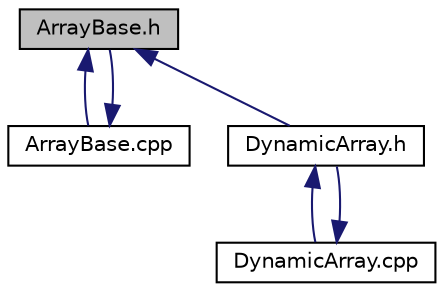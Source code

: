 digraph "ArrayBase.h"
{
  edge [fontname="Helvetica",fontsize="10",labelfontname="Helvetica",labelfontsize="10"];
  node [fontname="Helvetica",fontsize="10",shape=record];
  Node1 [label="ArrayBase.h",height=0.2,width=0.4,color="black", fillcolor="grey75", style="filled", fontcolor="black"];
  Node1 -> Node2 [dir="back",color="midnightblue",fontsize="10",style="solid",fontname="Helvetica"];
  Node2 [label="ArrayBase.cpp",height=0.2,width=0.4,color="black", fillcolor="white", style="filled",URL="$d6/d26/ArrayBase_8cpp.html"];
  Node2 -> Node1 [dir="back",color="midnightblue",fontsize="10",style="solid",fontname="Helvetica"];
  Node1 -> Node3 [dir="back",color="midnightblue",fontsize="10",style="solid",fontname="Helvetica"];
  Node3 [label="DynamicArray.h",height=0.2,width=0.4,color="black", fillcolor="white", style="filled",URL="$d1/d7e/DynamicArray_8h.html"];
  Node3 -> Node4 [dir="back",color="midnightblue",fontsize="10",style="solid",fontname="Helvetica"];
  Node4 [label="DynamicArray.cpp",height=0.2,width=0.4,color="black", fillcolor="white", style="filled",URL="$dd/d18/DynamicArray_8cpp.html"];
  Node4 -> Node3 [dir="back",color="midnightblue",fontsize="10",style="solid",fontname="Helvetica"];
}
